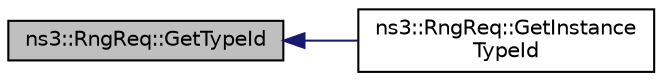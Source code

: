 digraph "ns3::RngReq::GetTypeId"
{
  edge [fontname="Helvetica",fontsize="10",labelfontname="Helvetica",labelfontsize="10"];
  node [fontname="Helvetica",fontsize="10",shape=record];
  rankdir="LR";
  Node1 [label="ns3::RngReq::GetTypeId",height=0.2,width=0.4,color="black", fillcolor="grey75", style="filled", fontcolor="black"];
  Node1 -> Node2 [dir="back",color="midnightblue",fontsize="10",style="solid"];
  Node2 [label="ns3::RngReq::GetInstance\lTypeId",height=0.2,width=0.4,color="black", fillcolor="white", style="filled",URL="$d9/d81/classns3_1_1RngReq.html#a25ed9da7b837249a488193188a66ddf8"];
}
